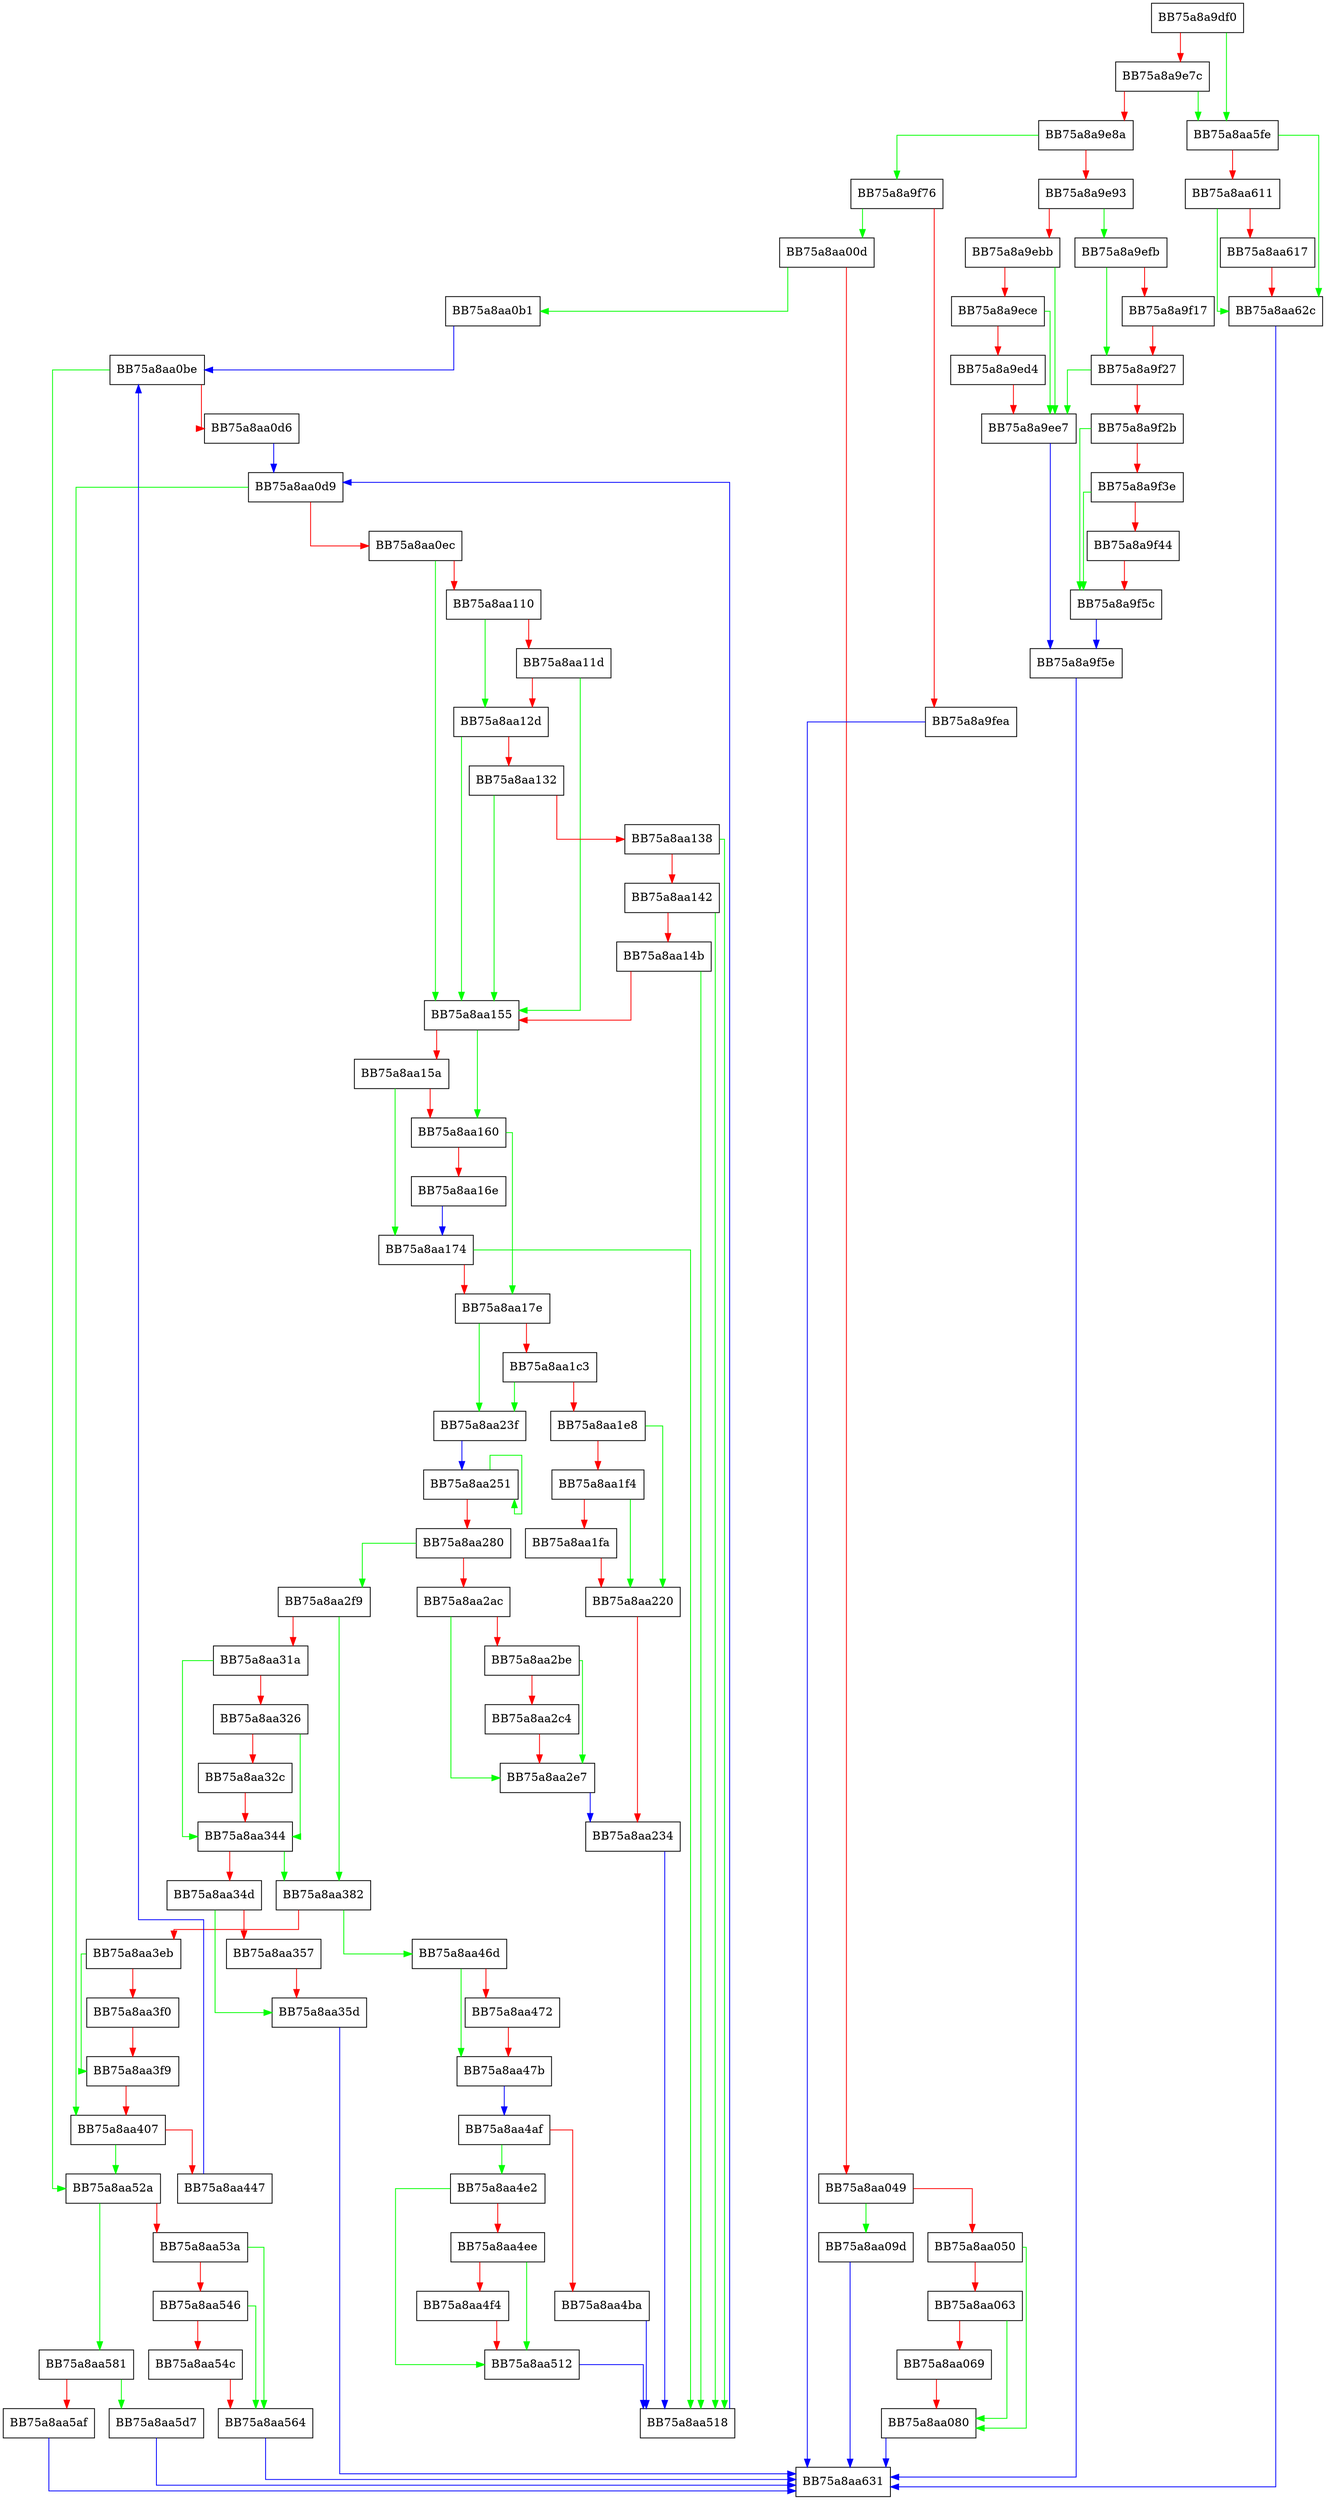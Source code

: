 digraph CollectSamples {
  node [shape="box"];
  graph [splines=ortho];
  BB75a8a9df0 -> BB75a8aa5fe [color="green"];
  BB75a8a9df0 -> BB75a8a9e7c [color="red"];
  BB75a8a9e7c -> BB75a8aa5fe [color="green"];
  BB75a8a9e7c -> BB75a8a9e8a [color="red"];
  BB75a8a9e8a -> BB75a8a9f76 [color="green"];
  BB75a8a9e8a -> BB75a8a9e93 [color="red"];
  BB75a8a9e93 -> BB75a8a9efb [color="green"];
  BB75a8a9e93 -> BB75a8a9ebb [color="red"];
  BB75a8a9ebb -> BB75a8a9ee7 [color="green"];
  BB75a8a9ebb -> BB75a8a9ece [color="red"];
  BB75a8a9ece -> BB75a8a9ee7 [color="green"];
  BB75a8a9ece -> BB75a8a9ed4 [color="red"];
  BB75a8a9ed4 -> BB75a8a9ee7 [color="red"];
  BB75a8a9ee7 -> BB75a8a9f5e [color="blue"];
  BB75a8a9efb -> BB75a8a9f27 [color="green"];
  BB75a8a9efb -> BB75a8a9f17 [color="red"];
  BB75a8a9f17 -> BB75a8a9f27 [color="red"];
  BB75a8a9f27 -> BB75a8a9ee7 [color="green"];
  BB75a8a9f27 -> BB75a8a9f2b [color="red"];
  BB75a8a9f2b -> BB75a8a9f5c [color="green"];
  BB75a8a9f2b -> BB75a8a9f3e [color="red"];
  BB75a8a9f3e -> BB75a8a9f5c [color="green"];
  BB75a8a9f3e -> BB75a8a9f44 [color="red"];
  BB75a8a9f44 -> BB75a8a9f5c [color="red"];
  BB75a8a9f5c -> BB75a8a9f5e [color="blue"];
  BB75a8a9f5e -> BB75a8aa631 [color="blue"];
  BB75a8a9f76 -> BB75a8aa00d [color="green"];
  BB75a8a9f76 -> BB75a8a9fea [color="red"];
  BB75a8a9fea -> BB75a8aa631 [color="blue"];
  BB75a8aa00d -> BB75a8aa0b1 [color="green"];
  BB75a8aa00d -> BB75a8aa049 [color="red"];
  BB75a8aa049 -> BB75a8aa09d [color="green"];
  BB75a8aa049 -> BB75a8aa050 [color="red"];
  BB75a8aa050 -> BB75a8aa080 [color="green"];
  BB75a8aa050 -> BB75a8aa063 [color="red"];
  BB75a8aa063 -> BB75a8aa080 [color="green"];
  BB75a8aa063 -> BB75a8aa069 [color="red"];
  BB75a8aa069 -> BB75a8aa080 [color="red"];
  BB75a8aa080 -> BB75a8aa631 [color="blue"];
  BB75a8aa09d -> BB75a8aa631 [color="blue"];
  BB75a8aa0b1 -> BB75a8aa0be [color="blue"];
  BB75a8aa0be -> BB75a8aa52a [color="green"];
  BB75a8aa0be -> BB75a8aa0d6 [color="red"];
  BB75a8aa0d6 -> BB75a8aa0d9 [color="blue"];
  BB75a8aa0d9 -> BB75a8aa407 [color="green"];
  BB75a8aa0d9 -> BB75a8aa0ec [color="red"];
  BB75a8aa0ec -> BB75a8aa155 [color="green"];
  BB75a8aa0ec -> BB75a8aa110 [color="red"];
  BB75a8aa110 -> BB75a8aa12d [color="green"];
  BB75a8aa110 -> BB75a8aa11d [color="red"];
  BB75a8aa11d -> BB75a8aa155 [color="green"];
  BB75a8aa11d -> BB75a8aa12d [color="red"];
  BB75a8aa12d -> BB75a8aa155 [color="green"];
  BB75a8aa12d -> BB75a8aa132 [color="red"];
  BB75a8aa132 -> BB75a8aa155 [color="green"];
  BB75a8aa132 -> BB75a8aa138 [color="red"];
  BB75a8aa138 -> BB75a8aa518 [color="green"];
  BB75a8aa138 -> BB75a8aa142 [color="red"];
  BB75a8aa142 -> BB75a8aa518 [color="green"];
  BB75a8aa142 -> BB75a8aa14b [color="red"];
  BB75a8aa14b -> BB75a8aa518 [color="green"];
  BB75a8aa14b -> BB75a8aa155 [color="red"];
  BB75a8aa155 -> BB75a8aa160 [color="green"];
  BB75a8aa155 -> BB75a8aa15a [color="red"];
  BB75a8aa15a -> BB75a8aa174 [color="green"];
  BB75a8aa15a -> BB75a8aa160 [color="red"];
  BB75a8aa160 -> BB75a8aa17e [color="green"];
  BB75a8aa160 -> BB75a8aa16e [color="red"];
  BB75a8aa16e -> BB75a8aa174 [color="blue"];
  BB75a8aa174 -> BB75a8aa518 [color="green"];
  BB75a8aa174 -> BB75a8aa17e [color="red"];
  BB75a8aa17e -> BB75a8aa23f [color="green"];
  BB75a8aa17e -> BB75a8aa1c3 [color="red"];
  BB75a8aa1c3 -> BB75a8aa23f [color="green"];
  BB75a8aa1c3 -> BB75a8aa1e8 [color="red"];
  BB75a8aa1e8 -> BB75a8aa220 [color="green"];
  BB75a8aa1e8 -> BB75a8aa1f4 [color="red"];
  BB75a8aa1f4 -> BB75a8aa220 [color="green"];
  BB75a8aa1f4 -> BB75a8aa1fa [color="red"];
  BB75a8aa1fa -> BB75a8aa220 [color="red"];
  BB75a8aa220 -> BB75a8aa234 [color="red"];
  BB75a8aa234 -> BB75a8aa518 [color="blue"];
  BB75a8aa23f -> BB75a8aa251 [color="blue"];
  BB75a8aa251 -> BB75a8aa251 [color="green"];
  BB75a8aa251 -> BB75a8aa280 [color="red"];
  BB75a8aa280 -> BB75a8aa2f9 [color="green"];
  BB75a8aa280 -> BB75a8aa2ac [color="red"];
  BB75a8aa2ac -> BB75a8aa2e7 [color="green"];
  BB75a8aa2ac -> BB75a8aa2be [color="red"];
  BB75a8aa2be -> BB75a8aa2e7 [color="green"];
  BB75a8aa2be -> BB75a8aa2c4 [color="red"];
  BB75a8aa2c4 -> BB75a8aa2e7 [color="red"];
  BB75a8aa2e7 -> BB75a8aa234 [color="blue"];
  BB75a8aa2f9 -> BB75a8aa382 [color="green"];
  BB75a8aa2f9 -> BB75a8aa31a [color="red"];
  BB75a8aa31a -> BB75a8aa344 [color="green"];
  BB75a8aa31a -> BB75a8aa326 [color="red"];
  BB75a8aa326 -> BB75a8aa344 [color="green"];
  BB75a8aa326 -> BB75a8aa32c [color="red"];
  BB75a8aa32c -> BB75a8aa344 [color="red"];
  BB75a8aa344 -> BB75a8aa382 [color="green"];
  BB75a8aa344 -> BB75a8aa34d [color="red"];
  BB75a8aa34d -> BB75a8aa35d [color="green"];
  BB75a8aa34d -> BB75a8aa357 [color="red"];
  BB75a8aa357 -> BB75a8aa35d [color="red"];
  BB75a8aa35d -> BB75a8aa631 [color="blue"];
  BB75a8aa382 -> BB75a8aa46d [color="green"];
  BB75a8aa382 -> BB75a8aa3eb [color="red"];
  BB75a8aa3eb -> BB75a8aa3f9 [color="green"];
  BB75a8aa3eb -> BB75a8aa3f0 [color="red"];
  BB75a8aa3f0 -> BB75a8aa3f9 [color="red"];
  BB75a8aa3f9 -> BB75a8aa407 [color="red"];
  BB75a8aa407 -> BB75a8aa52a [color="green"];
  BB75a8aa407 -> BB75a8aa447 [color="red"];
  BB75a8aa447 -> BB75a8aa0be [color="blue"];
  BB75a8aa46d -> BB75a8aa47b [color="green"];
  BB75a8aa46d -> BB75a8aa472 [color="red"];
  BB75a8aa472 -> BB75a8aa47b [color="red"];
  BB75a8aa47b -> BB75a8aa4af [color="blue"];
  BB75a8aa4af -> BB75a8aa4e2 [color="green"];
  BB75a8aa4af -> BB75a8aa4ba [color="red"];
  BB75a8aa4ba -> BB75a8aa518 [color="blue"];
  BB75a8aa4e2 -> BB75a8aa512 [color="green"];
  BB75a8aa4e2 -> BB75a8aa4ee [color="red"];
  BB75a8aa4ee -> BB75a8aa512 [color="green"];
  BB75a8aa4ee -> BB75a8aa4f4 [color="red"];
  BB75a8aa4f4 -> BB75a8aa512 [color="red"];
  BB75a8aa512 -> BB75a8aa518 [color="blue"];
  BB75a8aa518 -> BB75a8aa0d9 [color="blue"];
  BB75a8aa52a -> BB75a8aa581 [color="green"];
  BB75a8aa52a -> BB75a8aa53a [color="red"];
  BB75a8aa53a -> BB75a8aa564 [color="green"];
  BB75a8aa53a -> BB75a8aa546 [color="red"];
  BB75a8aa546 -> BB75a8aa564 [color="green"];
  BB75a8aa546 -> BB75a8aa54c [color="red"];
  BB75a8aa54c -> BB75a8aa564 [color="red"];
  BB75a8aa564 -> BB75a8aa631 [color="blue"];
  BB75a8aa581 -> BB75a8aa5d7 [color="green"];
  BB75a8aa581 -> BB75a8aa5af [color="red"];
  BB75a8aa5af -> BB75a8aa631 [color="blue"];
  BB75a8aa5d7 -> BB75a8aa631 [color="blue"];
  BB75a8aa5fe -> BB75a8aa62c [color="green"];
  BB75a8aa5fe -> BB75a8aa611 [color="red"];
  BB75a8aa611 -> BB75a8aa62c [color="green"];
  BB75a8aa611 -> BB75a8aa617 [color="red"];
  BB75a8aa617 -> BB75a8aa62c [color="red"];
  BB75a8aa62c -> BB75a8aa631 [color="blue"];
}
